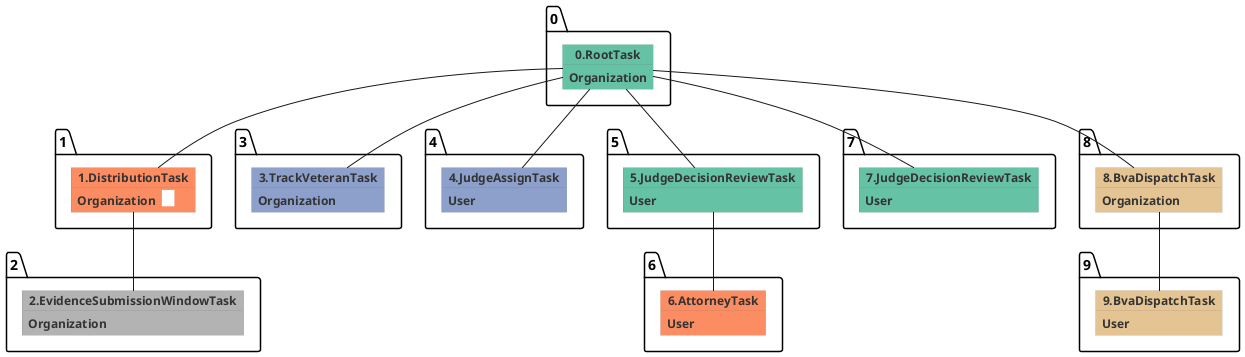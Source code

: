 @startuml
skinparam {
  ObjectBorderColor #555
  ObjectBorderThickness 0
  ObjectFontStyle bold
  ObjectFontSize 14
  ObjectAttributeFontColor #333
  ObjectAttributeFontSize 12
}
  object 0.RootTask #66c2a5 {
Organization
}
  object 1.DistributionTask #fc8d62 {
Organization  <back:white>    </back>
}
  object 2.EvidenceSubmissionWindowTask #b3b3b3 {
Organization
}
  object 3.TrackVeteranTask #8da0cb {
Organization
}
  object 4.JudgeAssignTask #8da0cb {
User
}
  object 5.JudgeDecisionReviewTask #66c2a5 {
User
}
  object 6.AttorneyTask #fc8d62 {
User
}
  object 7.JudgeDecisionReviewTask #66c2a5 {
User
}
  object 8.BvaDispatchTask #e5c494 {
Organization
}
  object 9.BvaDispatchTask #e5c494 {
User
}
0.RootTask -- 1.DistributionTask
1.DistributionTask -- 2.EvidenceSubmissionWindowTask
0.RootTask -- 3.TrackVeteranTask
0.RootTask -- 4.JudgeAssignTask
0.RootTask -- 5.JudgeDecisionReviewTask
5.JudgeDecisionReviewTask -- 6.AttorneyTask
0.RootTask -- 7.JudgeDecisionReviewTask
0.RootTask -- 8.BvaDispatchTask
8.BvaDispatchTask -- 9.BvaDispatchTask
@enduml
